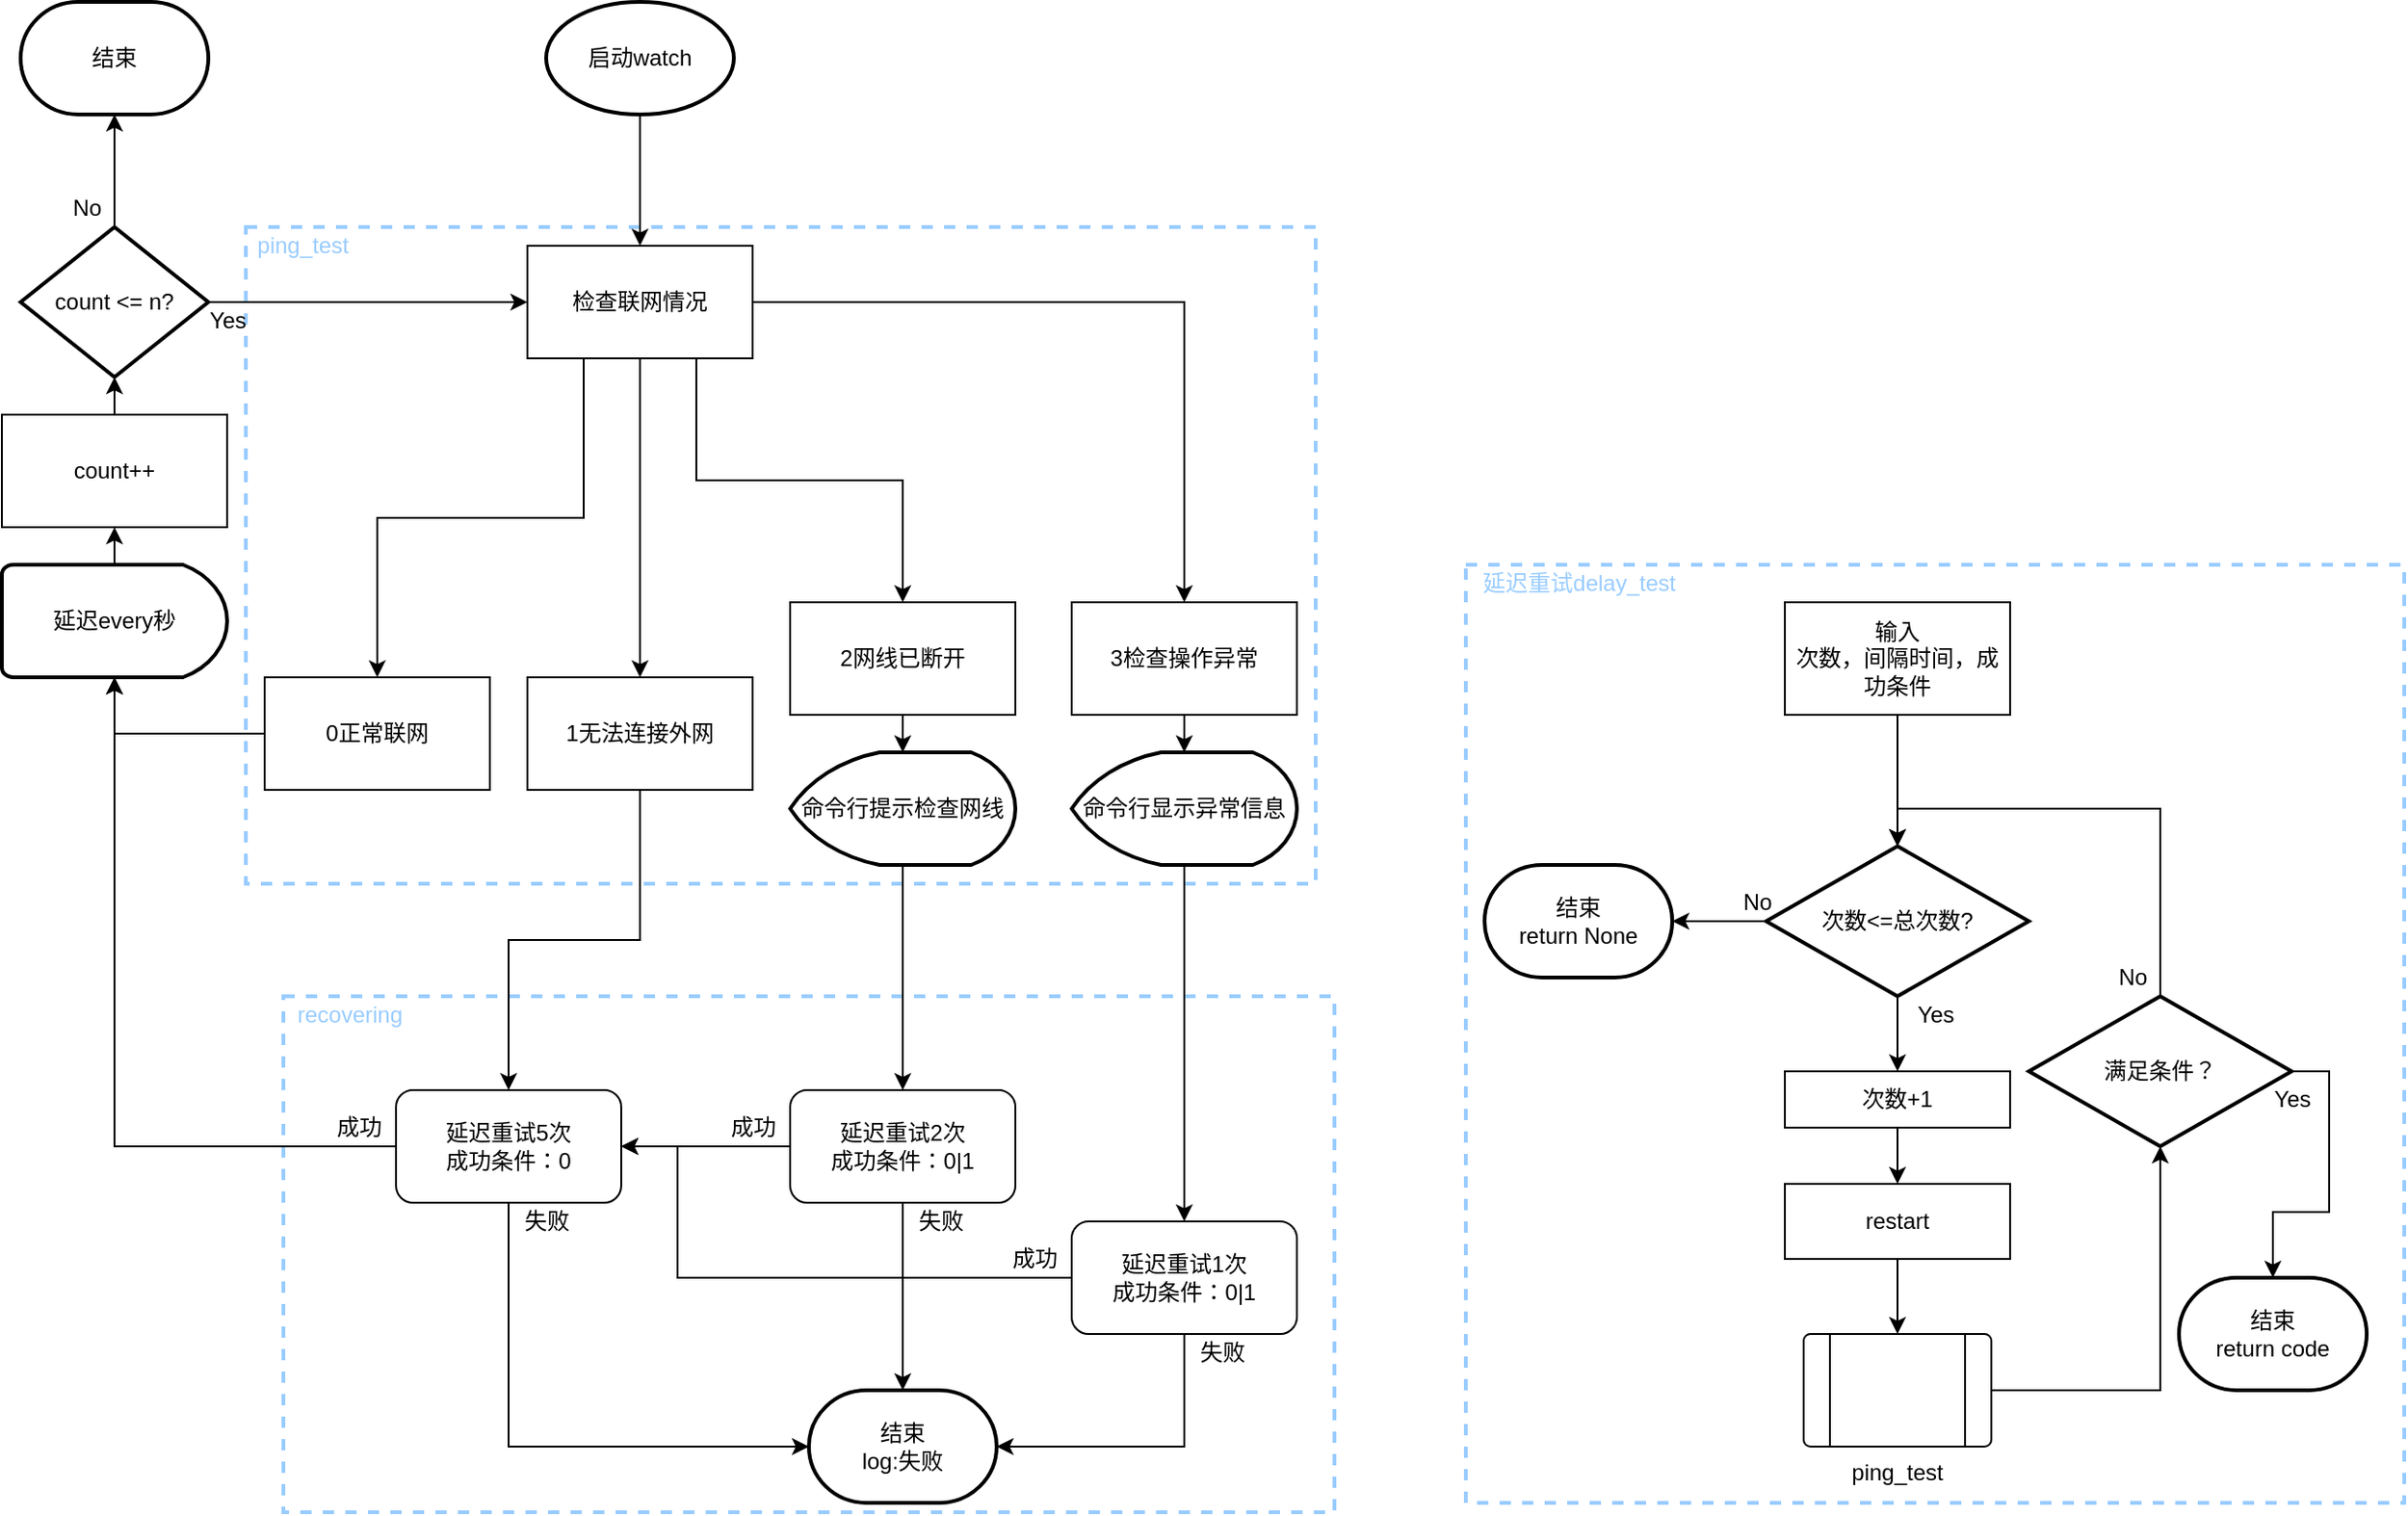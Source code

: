 <mxfile version="13.2.2" type="device"><diagram id="_E3vm7y7aqcWaLFY7ra7" name="第 1 页"><mxGraphModel dx="1261" dy="932" grid="1" gridSize="10" guides="1" tooltips="1" connect="1" arrows="1" fold="1" page="1" pageScale="1" pageWidth="827" pageHeight="1169" math="0" shadow="0"><root><mxCell id="0"/><mxCell id="1" parent="0"/><mxCell id="3rB3PUirvlmYjgVl4Rbz-114" value="" style="rounded=0;whiteSpace=wrap;html=1;fillColor=none;dashed=1;strokeColor=#99CCFF;strokeWidth=2;" parent="1" vertex="1"><mxGeometry x="200" y="550" width="560" height="275" as="geometry"/></mxCell><mxCell id="3rB3PUirvlmYjgVl4Rbz-106" value="" style="rounded=0;whiteSpace=wrap;html=1;fillColor=none;dashed=1;strokeColor=#99CCFF;strokeWidth=2;" parent="1" vertex="1"><mxGeometry x="830" y="320" width="500" height="500" as="geometry"/></mxCell><mxCell id="3rB3PUirvlmYjgVl4Rbz-76" value="" style="rounded=0;whiteSpace=wrap;html=1;fillColor=none;dashed=1;strokeColor=#99CCFF;strokeWidth=2;" parent="1" vertex="1"><mxGeometry x="180" y="140" width="570" height="350" as="geometry"/></mxCell><mxCell id="3rB3PUirvlmYjgVl4Rbz-3" value="" style="edgeStyle=orthogonalEdgeStyle;rounded=0;orthogonalLoop=1;jettySize=auto;html=1;exitX=0.25;exitY=1;exitDx=0;exitDy=0;entryX=0.5;entryY=0;entryDx=0;entryDy=0;" parent="1" source="3rB3PUirvlmYjgVl4Rbz-1" target="3rB3PUirvlmYjgVl4Rbz-2" edge="1"><mxGeometry relative="1" as="geometry"/></mxCell><mxCell id="3rB3PUirvlmYjgVl4Rbz-10" style="edgeStyle=orthogonalEdgeStyle;rounded=0;orthogonalLoop=1;jettySize=auto;html=1;exitX=0.5;exitY=1;exitDx=0;exitDy=0;entryX=0.5;entryY=0;entryDx=0;entryDy=0;" parent="1" source="3rB3PUirvlmYjgVl4Rbz-1" target="3rB3PUirvlmYjgVl4Rbz-7" edge="1"><mxGeometry relative="1" as="geometry"/></mxCell><mxCell id="3rB3PUirvlmYjgVl4Rbz-11" style="edgeStyle=orthogonalEdgeStyle;rounded=0;orthogonalLoop=1;jettySize=auto;html=1;exitX=0.75;exitY=1;exitDx=0;exitDy=0;entryX=0.5;entryY=0;entryDx=0;entryDy=0;" parent="1" source="3rB3PUirvlmYjgVl4Rbz-1" target="3rB3PUirvlmYjgVl4Rbz-8" edge="1"><mxGeometry relative="1" as="geometry"/></mxCell><mxCell id="3rB3PUirvlmYjgVl4Rbz-12" style="edgeStyle=orthogonalEdgeStyle;rounded=0;orthogonalLoop=1;jettySize=auto;html=1;exitX=1;exitY=0.5;exitDx=0;exitDy=0;entryX=0.5;entryY=0;entryDx=0;entryDy=0;" parent="1" source="3rB3PUirvlmYjgVl4Rbz-1" target="3rB3PUirvlmYjgVl4Rbz-9" edge="1"><mxGeometry relative="1" as="geometry"/></mxCell><mxCell id="3rB3PUirvlmYjgVl4Rbz-1" value="检查联网情况" style="rounded=0;whiteSpace=wrap;html=1;" parent="1" vertex="1"><mxGeometry x="330" y="150" width="120" height="60" as="geometry"/></mxCell><mxCell id="3rB3PUirvlmYjgVl4Rbz-5" value="" style="edgeStyle=orthogonalEdgeStyle;rounded=0;orthogonalLoop=1;jettySize=auto;html=1;exitX=0;exitY=0.5;exitDx=0;exitDy=0;entryX=0.5;entryY=1;entryDx=0;entryDy=0;entryPerimeter=0;" parent="1" source="3rB3PUirvlmYjgVl4Rbz-2" target="3rB3PUirvlmYjgVl4Rbz-4" edge="1"><mxGeometry relative="1" as="geometry"/></mxCell><mxCell id="3rB3PUirvlmYjgVl4Rbz-2" value="0正常联网" style="rounded=0;whiteSpace=wrap;html=1;" parent="1" vertex="1"><mxGeometry x="190" y="380" width="120" height="60" as="geometry"/></mxCell><mxCell id="3rB3PUirvlmYjgVl4Rbz-6" value="" style="edgeStyle=orthogonalEdgeStyle;rounded=0;orthogonalLoop=1;jettySize=auto;html=1;entryX=0.5;entryY=1;entryDx=0;entryDy=0;exitX=0.5;exitY=0;exitDx=0;exitDy=0;" parent="1" source="3rB3PUirvlmYjgVl4Rbz-4" target="3rB3PUirvlmYjgVl4Rbz-74" edge="1"><mxGeometry relative="1" as="geometry"><mxPoint x="120" y="160" as="targetPoint"/></mxGeometry></mxCell><mxCell id="3rB3PUirvlmYjgVl4Rbz-4" value="延迟every秒" style="strokeWidth=2;html=1;shape=mxgraph.flowchart.delay;whiteSpace=wrap;fontFamily=Helvetica;fontSize=12;fontColor=#000000;align=center;strokeColor=#000000;fillColor=#ffffff;" parent="1" vertex="1"><mxGeometry x="50" y="320" width="120" height="60" as="geometry"/></mxCell><mxCell id="3rB3PUirvlmYjgVl4Rbz-31" value="" style="edgeStyle=orthogonalEdgeStyle;rounded=0;orthogonalLoop=1;jettySize=auto;html=1;" parent="1" source="3rB3PUirvlmYjgVl4Rbz-7" target="3rB3PUirvlmYjgVl4Rbz-30" edge="1"><mxGeometry relative="1" as="geometry"/></mxCell><mxCell id="3rB3PUirvlmYjgVl4Rbz-7" value="1无法连接外网" style="rounded=0;whiteSpace=wrap;html=1;" parent="1" vertex="1"><mxGeometry x="330" y="380" width="120" height="60" as="geometry"/></mxCell><mxCell id="3rB3PUirvlmYjgVl4Rbz-68" value="" style="edgeStyle=orthogonalEdgeStyle;rounded=0;orthogonalLoop=1;jettySize=auto;html=1;entryX=0.5;entryY=1;entryDx=0;entryDy=0;entryPerimeter=0;" parent="1" source="3rB3PUirvlmYjgVl4Rbz-30" target="3rB3PUirvlmYjgVl4Rbz-4" edge="1"><mxGeometry relative="1" as="geometry"><mxPoint x="200" y="630" as="targetPoint"/></mxGeometry></mxCell><mxCell id="3rB3PUirvlmYjgVl4Rbz-70" value="" style="edgeStyle=orthogonalEdgeStyle;rounded=0;orthogonalLoop=1;jettySize=auto;html=1;entryX=0;entryY=0.5;entryDx=0;entryDy=0;entryPerimeter=0;exitX=0.5;exitY=1;exitDx=0;exitDy=0;" parent="1" source="3rB3PUirvlmYjgVl4Rbz-30" target="3rB3PUirvlmYjgVl4Rbz-60" edge="1"><mxGeometry relative="1" as="geometry"><mxPoint x="320" y="740" as="targetPoint"/><Array as="points"><mxPoint x="320" y="790"/></Array></mxGeometry></mxCell><mxCell id="3rB3PUirvlmYjgVl4Rbz-30" value="延迟重试5次&lt;br&gt;成功条件：0" style="rounded=1;whiteSpace=wrap;html=1;fontFamily=Helvetica;fontSize=12;fontColor=#000000;align=center;strokeColor=#000000;fillColor=#ffffff;" parent="1" vertex="1"><mxGeometry x="260" y="600" width="120" height="60" as="geometry"/></mxCell><mxCell id="3rB3PUirvlmYjgVl4Rbz-16" value="" style="edgeStyle=orthogonalEdgeStyle;rounded=0;orthogonalLoop=1;jettySize=auto;html=1;exitX=0.5;exitY=1;exitDx=0;exitDy=0;" parent="1" source="3rB3PUirvlmYjgVl4Rbz-17" target="3rB3PUirvlmYjgVl4Rbz-15" edge="1"><mxGeometry relative="1" as="geometry"/></mxCell><mxCell id="3rB3PUirvlmYjgVl4Rbz-18" value="" style="edgeStyle=orthogonalEdgeStyle;rounded=0;orthogonalLoop=1;jettySize=auto;html=1;" parent="1" source="3rB3PUirvlmYjgVl4Rbz-8" target="3rB3PUirvlmYjgVl4Rbz-17" edge="1"><mxGeometry relative="1" as="geometry"/></mxCell><mxCell id="3rB3PUirvlmYjgVl4Rbz-8" value="2网线已断开" style="rounded=0;whiteSpace=wrap;html=1;" parent="1" vertex="1"><mxGeometry x="470" y="340" width="120" height="60" as="geometry"/></mxCell><mxCell id="3rB3PUirvlmYjgVl4Rbz-17" value="命令行提示检查网线" style="strokeWidth=2;html=1;shape=mxgraph.flowchart.display;whiteSpace=wrap;fontFamily=Helvetica;fontSize=12;fontColor=#000000;align=center;strokeColor=#000000;fillColor=#ffffff;" parent="1" vertex="1"><mxGeometry x="470" y="420" width="120" height="60" as="geometry"/></mxCell><mxCell id="3rB3PUirvlmYjgVl4Rbz-55" value="" style="edgeStyle=orthogonalEdgeStyle;rounded=0;orthogonalLoop=1;jettySize=auto;html=1;entryX=1;entryY=0.5;entryDx=0;entryDy=0;" parent="1" source="3rB3PUirvlmYjgVl4Rbz-15" target="3rB3PUirvlmYjgVl4Rbz-30" edge="1"><mxGeometry relative="1" as="geometry"><mxPoint x="530" y="700" as="targetPoint"/></mxGeometry></mxCell><mxCell id="3rB3PUirvlmYjgVl4Rbz-63" style="edgeStyle=orthogonalEdgeStyle;rounded=0;orthogonalLoop=1;jettySize=auto;html=1;exitX=0.5;exitY=1;exitDx=0;exitDy=0;entryX=0.5;entryY=0;entryDx=0;entryDy=0;entryPerimeter=0;" parent="1" source="3rB3PUirvlmYjgVl4Rbz-15" target="3rB3PUirvlmYjgVl4Rbz-60" edge="1"><mxGeometry relative="1" as="geometry"/></mxCell><mxCell id="3rB3PUirvlmYjgVl4Rbz-15" value="延迟重试2次&lt;br&gt;成功条件：0|1" style="rounded=1;whiteSpace=wrap;html=1;fontFamily=Helvetica;fontSize=12;fontColor=#000000;align=center;strokeColor=#000000;fillColor=#ffffff;" parent="1" vertex="1"><mxGeometry x="470" y="600" width="120" height="60" as="geometry"/></mxCell><mxCell id="3rB3PUirvlmYjgVl4Rbz-14" value="" style="edgeStyle=orthogonalEdgeStyle;rounded=0;orthogonalLoop=1;jettySize=auto;html=1;" parent="1" source="3rB3PUirvlmYjgVl4Rbz-9" target="3rB3PUirvlmYjgVl4Rbz-13" edge="1"><mxGeometry relative="1" as="geometry"/></mxCell><mxCell id="3rB3PUirvlmYjgVl4Rbz-9" value="3检查操作异常" style="rounded=0;whiteSpace=wrap;html=1;" parent="1" vertex="1"><mxGeometry x="620" y="340" width="120" height="60" as="geometry"/></mxCell><mxCell id="3rB3PUirvlmYjgVl4Rbz-33" value="" style="edgeStyle=orthogonalEdgeStyle;rounded=0;orthogonalLoop=1;jettySize=auto;html=1;entryX=0.5;entryY=0;entryDx=0;entryDy=0;" parent="1" source="3rB3PUirvlmYjgVl4Rbz-13" target="3rB3PUirvlmYjgVl4Rbz-34" edge="1"><mxGeometry relative="1" as="geometry"><mxPoint x="680" y="620" as="targetPoint"/></mxGeometry></mxCell><mxCell id="3rB3PUirvlmYjgVl4Rbz-13" value="命令行显示异常信息" style="strokeWidth=2;html=1;shape=mxgraph.flowchart.display;whiteSpace=wrap;fontFamily=Helvetica;fontSize=12;fontColor=#000000;align=center;strokeColor=#000000;fillColor=#ffffff;" parent="1" vertex="1"><mxGeometry x="620" y="420" width="120" height="60" as="geometry"/></mxCell><mxCell id="3rB3PUirvlmYjgVl4Rbz-26" style="edgeStyle=orthogonalEdgeStyle;rounded=0;orthogonalLoop=1;jettySize=auto;html=1;exitX=0.5;exitY=1;exitDx=0;exitDy=0;exitPerimeter=0;entryX=0.5;entryY=0;entryDx=0;entryDy=0;" parent="1" source="3rB3PUirvlmYjgVl4Rbz-25" target="3rB3PUirvlmYjgVl4Rbz-1" edge="1"><mxGeometry relative="1" as="geometry"/></mxCell><mxCell id="3rB3PUirvlmYjgVl4Rbz-25" value="启动watch" style="strokeWidth=2;html=1;shape=mxgraph.flowchart.start_1;whiteSpace=wrap;" parent="1" vertex="1"><mxGeometry x="340" y="20" width="100" height="60" as="geometry"/></mxCell><mxCell id="3rB3PUirvlmYjgVl4Rbz-58" value="" style="edgeStyle=orthogonalEdgeStyle;rounded=0;orthogonalLoop=1;jettySize=auto;html=1;entryX=1;entryY=0.5;entryDx=0;entryDy=0;exitX=0;exitY=0.5;exitDx=0;exitDy=0;" parent="1" source="3rB3PUirvlmYjgVl4Rbz-34" target="3rB3PUirvlmYjgVl4Rbz-30" edge="1"><mxGeometry relative="1" as="geometry"><mxPoint x="680" y="700" as="targetPoint"/><Array as="points"><mxPoint x="410" y="700"/><mxPoint x="410" y="630"/></Array></mxGeometry></mxCell><mxCell id="3rB3PUirvlmYjgVl4Rbz-62" value="" style="edgeStyle=orthogonalEdgeStyle;rounded=0;orthogonalLoop=1;jettySize=auto;html=1;entryX=1;entryY=0.5;entryDx=0;entryDy=0;entryPerimeter=0;exitX=0.5;exitY=1;exitDx=0;exitDy=0;" parent="1" source="3rB3PUirvlmYjgVl4Rbz-34" target="3rB3PUirvlmYjgVl4Rbz-60" edge="1"><mxGeometry relative="1" as="geometry"><mxPoint x="760" y="720" as="sourcePoint"/><mxPoint x="820" y="630" as="targetPoint"/><Array as="points"><mxPoint x="680" y="790"/></Array></mxGeometry></mxCell><mxCell id="3rB3PUirvlmYjgVl4Rbz-34" value="延迟重试1次&lt;br&gt;成功条件：0|1" style="rounded=1;whiteSpace=wrap;html=1;fontFamily=Helvetica;fontSize=12;fontColor=#000000;align=center;strokeColor=#000000;fillColor=#ffffff;" parent="1" vertex="1"><mxGeometry x="620" y="670" width="120" height="60" as="geometry"/></mxCell><mxCell id="3rB3PUirvlmYjgVl4Rbz-38" value="" style="edgeStyle=orthogonalEdgeStyle;rounded=0;orthogonalLoop=1;jettySize=auto;html=1;entryX=0.5;entryY=0;entryDx=0;entryDy=0;entryPerimeter=0;" parent="1" source="3rB3PUirvlmYjgVl4Rbz-35" target="3rB3PUirvlmYjgVl4Rbz-46" edge="1"><mxGeometry relative="1" as="geometry"><mxPoint x="1060" y="480" as="targetPoint"/></mxGeometry></mxCell><mxCell id="3rB3PUirvlmYjgVl4Rbz-35" value="输入&lt;br&gt;次数，间隔时间，成功条件" style="rounded=0;whiteSpace=wrap;html=1;" parent="1" vertex="1"><mxGeometry x="1000" y="340" width="120" height="60" as="geometry"/></mxCell><mxCell id="3rB3PUirvlmYjgVl4Rbz-40" style="edgeStyle=orthogonalEdgeStyle;rounded=0;orthogonalLoop=1;jettySize=auto;html=1;" parent="1" source="3rB3PUirvlmYjgVl4Rbz-39" target="3rB3PUirvlmYjgVl4Rbz-1" edge="1"><mxGeometry relative="1" as="geometry"/></mxCell><mxCell id="3rB3PUirvlmYjgVl4Rbz-43" value="" style="edgeStyle=orthogonalEdgeStyle;rounded=0;orthogonalLoop=1;jettySize=auto;html=1;" parent="1" source="3rB3PUirvlmYjgVl4Rbz-39" target="3rB3PUirvlmYjgVl4Rbz-44" edge="1"><mxGeometry relative="1" as="geometry"><mxPoint x="220" y="110" as="targetPoint"/></mxGeometry></mxCell><mxCell id="3rB3PUirvlmYjgVl4Rbz-39" value="count &amp;lt;= n?" style="strokeWidth=2;html=1;shape=mxgraph.flowchart.decision;whiteSpace=wrap;" parent="1" vertex="1"><mxGeometry x="60" y="140" width="100" height="80" as="geometry"/></mxCell><mxCell id="3rB3PUirvlmYjgVl4Rbz-41" value="Yes" style="text;html=1;align=center;verticalAlign=middle;resizable=0;points=[];autosize=1;" parent="1" vertex="1"><mxGeometry x="150" y="180" width="40" height="20" as="geometry"/></mxCell><mxCell id="3rB3PUirvlmYjgVl4Rbz-44" value="结束" style="strokeWidth=2;html=1;shape=mxgraph.flowchart.terminator;whiteSpace=wrap;" parent="1" vertex="1"><mxGeometry x="60" y="20" width="100" height="60" as="geometry"/></mxCell><mxCell id="3rB3PUirvlmYjgVl4Rbz-45" value="No" style="text;html=1;align=center;verticalAlign=middle;resizable=0;points=[];autosize=1;" parent="1" vertex="1"><mxGeometry x="80" y="120" width="30" height="20" as="geometry"/></mxCell><mxCell id="3rB3PUirvlmYjgVl4Rbz-49" value="" style="edgeStyle=orthogonalEdgeStyle;rounded=0;orthogonalLoop=1;jettySize=auto;html=1;entryX=1;entryY=0.5;entryDx=0;entryDy=0;entryPerimeter=0;" parent="1" source="3rB3PUirvlmYjgVl4Rbz-46" target="3rB3PUirvlmYjgVl4Rbz-50" edge="1"><mxGeometry relative="1" as="geometry"><mxPoint x="920" y="510" as="targetPoint"/></mxGeometry></mxCell><mxCell id="3rB3PUirvlmYjgVl4Rbz-88" style="edgeStyle=orthogonalEdgeStyle;rounded=0;orthogonalLoop=1;jettySize=auto;html=1;exitX=0.5;exitY=1;exitDx=0;exitDy=0;exitPerimeter=0;fontColor=#99CCFF;" parent="1" source="3rB3PUirvlmYjgVl4Rbz-46" target="3rB3PUirvlmYjgVl4Rbz-87" edge="1"><mxGeometry relative="1" as="geometry"/></mxCell><mxCell id="3rB3PUirvlmYjgVl4Rbz-46" value="次数&amp;lt;=总次数?" style="strokeWidth=2;html=1;shape=mxgraph.flowchart.decision;whiteSpace=wrap;" parent="1" vertex="1"><mxGeometry x="990" y="470" width="140" height="80" as="geometry"/></mxCell><mxCell id="3rB3PUirvlmYjgVl4Rbz-50" value="结束&lt;br&gt;return&amp;nbsp;None" style="strokeWidth=2;html=1;shape=mxgraph.flowchart.terminator;whiteSpace=wrap;" parent="1" vertex="1"><mxGeometry x="840" y="480" width="100" height="60" as="geometry"/></mxCell><mxCell id="3rB3PUirvlmYjgVl4Rbz-51" value="Yes" style="text;html=1;align=center;verticalAlign=middle;resizable=0;points=[];autosize=1;" parent="1" vertex="1"><mxGeometry x="1060" y="550" width="40" height="20" as="geometry"/></mxCell><mxCell id="3rB3PUirvlmYjgVl4Rbz-52" value="No" style="text;html=1;align=center;verticalAlign=middle;resizable=0;points=[];autosize=1;" parent="1" vertex="1"><mxGeometry x="970" y="490" width="30" height="20" as="geometry"/></mxCell><mxCell id="3rB3PUirvlmYjgVl4Rbz-60" value="结束&lt;br&gt;log:失败" style="strokeWidth=2;html=1;shape=mxgraph.flowchart.terminator;whiteSpace=wrap;" parent="1" vertex="1"><mxGeometry x="480" y="760" width="100" height="60" as="geometry"/></mxCell><mxCell id="3rB3PUirvlmYjgVl4Rbz-75" style="edgeStyle=orthogonalEdgeStyle;rounded=0;orthogonalLoop=1;jettySize=auto;html=1;exitX=0.5;exitY=0;exitDx=0;exitDy=0;" parent="1" source="3rB3PUirvlmYjgVl4Rbz-74" target="3rB3PUirvlmYjgVl4Rbz-39" edge="1"><mxGeometry relative="1" as="geometry"/></mxCell><mxCell id="3rB3PUirvlmYjgVl4Rbz-74" value="count++" style="rounded=0;whiteSpace=wrap;html=1;" parent="1" vertex="1"><mxGeometry x="50" y="240" width="120" height="60" as="geometry"/></mxCell><mxCell id="3rB3PUirvlmYjgVl4Rbz-80" value="ping_test" style="text;html=1;align=center;verticalAlign=middle;resizable=0;points=[];autosize=1;fontColor=#99CCFF;" parent="1" vertex="1"><mxGeometry x="180" y="140" width="60" height="20" as="geometry"/></mxCell><mxCell id="3rB3PUirvlmYjgVl4Rbz-81" value="&lt;font&gt;ping_test&lt;/font&gt;" style="verticalLabelPosition=bottom;verticalAlign=top;html=1;shape=process;whiteSpace=wrap;rounded=1;size=0.14;arcSize=6;strokeColor=#000000;strokeWidth=1;fillColor=#ffffff;fontColor=#000000;" parent="1" vertex="1"><mxGeometry x="1010" y="730" width="100" height="60" as="geometry"/></mxCell><mxCell id="3rB3PUirvlmYjgVl4Rbz-90" style="edgeStyle=orthogonalEdgeStyle;rounded=0;orthogonalLoop=1;jettySize=auto;html=1;exitX=1;exitY=0.5;exitDx=0;exitDy=0;entryX=0.5;entryY=1;entryDx=0;entryDy=0;entryPerimeter=0;fontColor=#99CCFF;" parent="1" source="3rB3PUirvlmYjgVl4Rbz-81" target="3rB3PUirvlmYjgVl4Rbz-108" edge="1"><mxGeometry relative="1" as="geometry"><mxPoint x="1120" y="820" as="sourcePoint"/><Array as="points"><mxPoint x="1200" y="760"/></Array></mxGeometry></mxCell><mxCell id="3rB3PUirvlmYjgVl4Rbz-104" value="" style="edgeStyle=orthogonalEdgeStyle;rounded=0;orthogonalLoop=1;jettySize=auto;html=1;fontColor=#000000;" parent="1" source="3rB3PUirvlmYjgVl4Rbz-87" target="3rB3PUirvlmYjgVl4Rbz-103" edge="1"><mxGeometry relative="1" as="geometry"/></mxCell><mxCell id="3rB3PUirvlmYjgVl4Rbz-87" value="次数+1" style="rounded=0;whiteSpace=wrap;html=1;" parent="1" vertex="1"><mxGeometry x="1000" y="590" width="120" height="30" as="geometry"/></mxCell><mxCell id="3rB3PUirvlmYjgVl4Rbz-97" value="成功" style="text;html=1;align=center;verticalAlign=middle;resizable=0;points=[];autosize=1;fontColor=#000000;" parent="1" vertex="1"><mxGeometry x="430" y="610" width="40" height="20" as="geometry"/></mxCell><mxCell id="3rB3PUirvlmYjgVl4Rbz-98" value="成功" style="text;html=1;align=center;verticalAlign=middle;resizable=0;points=[];autosize=1;fontColor=#000000;" parent="1" vertex="1"><mxGeometry x="580" y="680" width="40" height="20" as="geometry"/></mxCell><mxCell id="3rB3PUirvlmYjgVl4Rbz-99" value="失败" style="text;html=1;align=center;verticalAlign=middle;resizable=0;points=[];autosize=1;fontColor=#000000;" parent="1" vertex="1"><mxGeometry x="530" y="660" width="40" height="20" as="geometry"/></mxCell><mxCell id="3rB3PUirvlmYjgVl4Rbz-100" value="失败" style="text;html=1;align=center;verticalAlign=middle;resizable=0;points=[];autosize=1;fontColor=#000000;" parent="1" vertex="1"><mxGeometry x="680" y="730" width="40" height="20" as="geometry"/></mxCell><mxCell id="3rB3PUirvlmYjgVl4Rbz-101" value="失败" style="text;html=1;align=center;verticalAlign=middle;resizable=0;points=[];autosize=1;fontColor=#000000;" parent="1" vertex="1"><mxGeometry x="320" y="660" width="40" height="20" as="geometry"/></mxCell><mxCell id="3rB3PUirvlmYjgVl4Rbz-102" value="成功" style="text;html=1;align=center;verticalAlign=middle;resizable=0;points=[];autosize=1;fontColor=#000000;" parent="1" vertex="1"><mxGeometry x="220" y="610" width="40" height="20" as="geometry"/></mxCell><mxCell id="3rB3PUirvlmYjgVl4Rbz-105" value="" style="edgeStyle=orthogonalEdgeStyle;rounded=0;orthogonalLoop=1;jettySize=auto;html=1;fontColor=#000000;" parent="1" source="3rB3PUirvlmYjgVl4Rbz-103" target="3rB3PUirvlmYjgVl4Rbz-81" edge="1"><mxGeometry relative="1" as="geometry"/></mxCell><mxCell id="3rB3PUirvlmYjgVl4Rbz-103" value="restart" style="rounded=0;whiteSpace=wrap;html=1;" parent="1" vertex="1"><mxGeometry x="1000" y="650" width="120" height="40" as="geometry"/></mxCell><mxCell id="3rB3PUirvlmYjgVl4Rbz-107" value="延迟重试delay_test" style="text;html=1;align=center;verticalAlign=middle;resizable=0;points=[];autosize=1;fontColor=#99CCFF;" parent="1" vertex="1"><mxGeometry x="830" y="320" width="120" height="20" as="geometry"/></mxCell><mxCell id="3rB3PUirvlmYjgVl4Rbz-109" style="edgeStyle=orthogonalEdgeStyle;rounded=0;orthogonalLoop=1;jettySize=auto;html=1;exitX=0.5;exitY=0;exitDx=0;exitDy=0;exitPerimeter=0;entryX=0.5;entryY=0;entryDx=0;entryDy=0;entryPerimeter=0;fontColor=#000000;" parent="1" source="3rB3PUirvlmYjgVl4Rbz-108" target="3rB3PUirvlmYjgVl4Rbz-46" edge="1"><mxGeometry relative="1" as="geometry"/></mxCell><mxCell id="3rB3PUirvlmYjgVl4Rbz-110" style="edgeStyle=orthogonalEdgeStyle;rounded=0;orthogonalLoop=1;jettySize=auto;html=1;exitX=1;exitY=0.5;exitDx=0;exitDy=0;exitPerimeter=0;fontColor=#000000;entryX=0.5;entryY=0;entryDx=0;entryDy=0;entryPerimeter=0;" parent="1" source="3rB3PUirvlmYjgVl4Rbz-108" target="3rB3PUirvlmYjgVl4Rbz-111" edge="1"><mxGeometry relative="1" as="geometry"><mxPoint x="1260" y="670" as="targetPoint"/></mxGeometry></mxCell><mxCell id="3rB3PUirvlmYjgVl4Rbz-108" value="满足条件？" style="strokeWidth=2;html=1;shape=mxgraph.flowchart.decision;whiteSpace=wrap;" parent="1" vertex="1"><mxGeometry x="1130" y="550" width="140" height="80" as="geometry"/></mxCell><mxCell id="3rB3PUirvlmYjgVl4Rbz-111" value="结束&lt;br&gt;return&amp;nbsp;code" style="strokeWidth=2;html=1;shape=mxgraph.flowchart.terminator;whiteSpace=wrap;" parent="1" vertex="1"><mxGeometry x="1210" y="700" width="100" height="60" as="geometry"/></mxCell><mxCell id="3rB3PUirvlmYjgVl4Rbz-112" value="No" style="text;html=1;align=center;verticalAlign=middle;resizable=0;points=[];autosize=1;" parent="1" vertex="1"><mxGeometry x="1170" y="530" width="30" height="20" as="geometry"/></mxCell><mxCell id="3rB3PUirvlmYjgVl4Rbz-113" value="Yes" style="text;html=1;align=center;verticalAlign=middle;resizable=0;points=[];autosize=1;" parent="1" vertex="1"><mxGeometry x="1250" y="595" width="40" height="20" as="geometry"/></mxCell><mxCell id="3rB3PUirvlmYjgVl4Rbz-115" value="recovering" style="text;html=1;align=center;verticalAlign=middle;resizable=0;points=[];autosize=1;fontColor=#99CCFF;" parent="1" vertex="1"><mxGeometry x="200" y="550" width="70" height="20" as="geometry"/></mxCell></root></mxGraphModel></diagram></mxfile>
